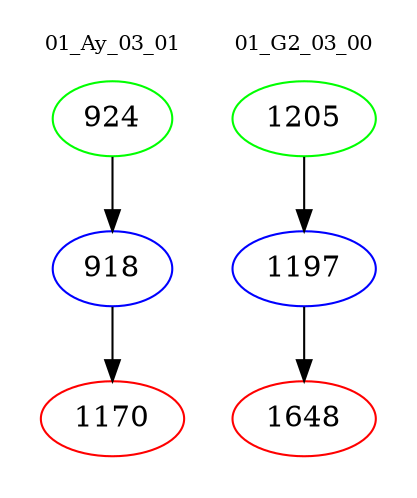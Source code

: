 digraph{
subgraph cluster_0 {
color = white
label = "01_Ay_03_01";
fontsize=10;
T0_924 [label="924", color="green"]
T0_924 -> T0_918 [color="black"]
T0_918 [label="918", color="blue"]
T0_918 -> T0_1170 [color="black"]
T0_1170 [label="1170", color="red"]
}
subgraph cluster_1 {
color = white
label = "01_G2_03_00";
fontsize=10;
T1_1205 [label="1205", color="green"]
T1_1205 -> T1_1197 [color="black"]
T1_1197 [label="1197", color="blue"]
T1_1197 -> T1_1648 [color="black"]
T1_1648 [label="1648", color="red"]
}
}
